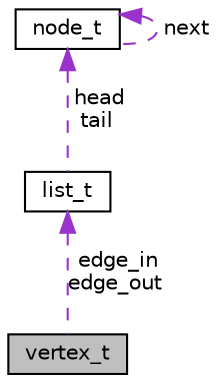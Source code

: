 digraph "vertex_t"
{
 // LATEX_PDF_SIZE
  edge [fontname="Helvetica",fontsize="10",labelfontname="Helvetica",labelfontsize="10"];
  node [fontname="Helvetica",fontsize="10",shape=record];
  Node1 [label="vertex_t",height=0.2,width=0.4,color="black", fillcolor="grey75", style="filled", fontcolor="black",tooltip=" "];
  Node2 -> Node1 [dir="back",color="darkorchid3",fontsize="10",style="dashed",label=" edge_in\nedge_out" ];
  Node2 [label="list_t",height=0.2,width=0.4,color="black", fillcolor="white", style="filled",URL="$structlist__t.html",tooltip=" "];
  Node3 -> Node2 [dir="back",color="darkorchid3",fontsize="10",style="dashed",label=" head\ntail" ];
  Node3 [label="node_t",height=0.2,width=0.4,color="black", fillcolor="white", style="filled",URL="$structnode__t.html",tooltip=" "];
  Node3 -> Node3 [dir="back",color="darkorchid3",fontsize="10",style="dashed",label=" next" ];
}
